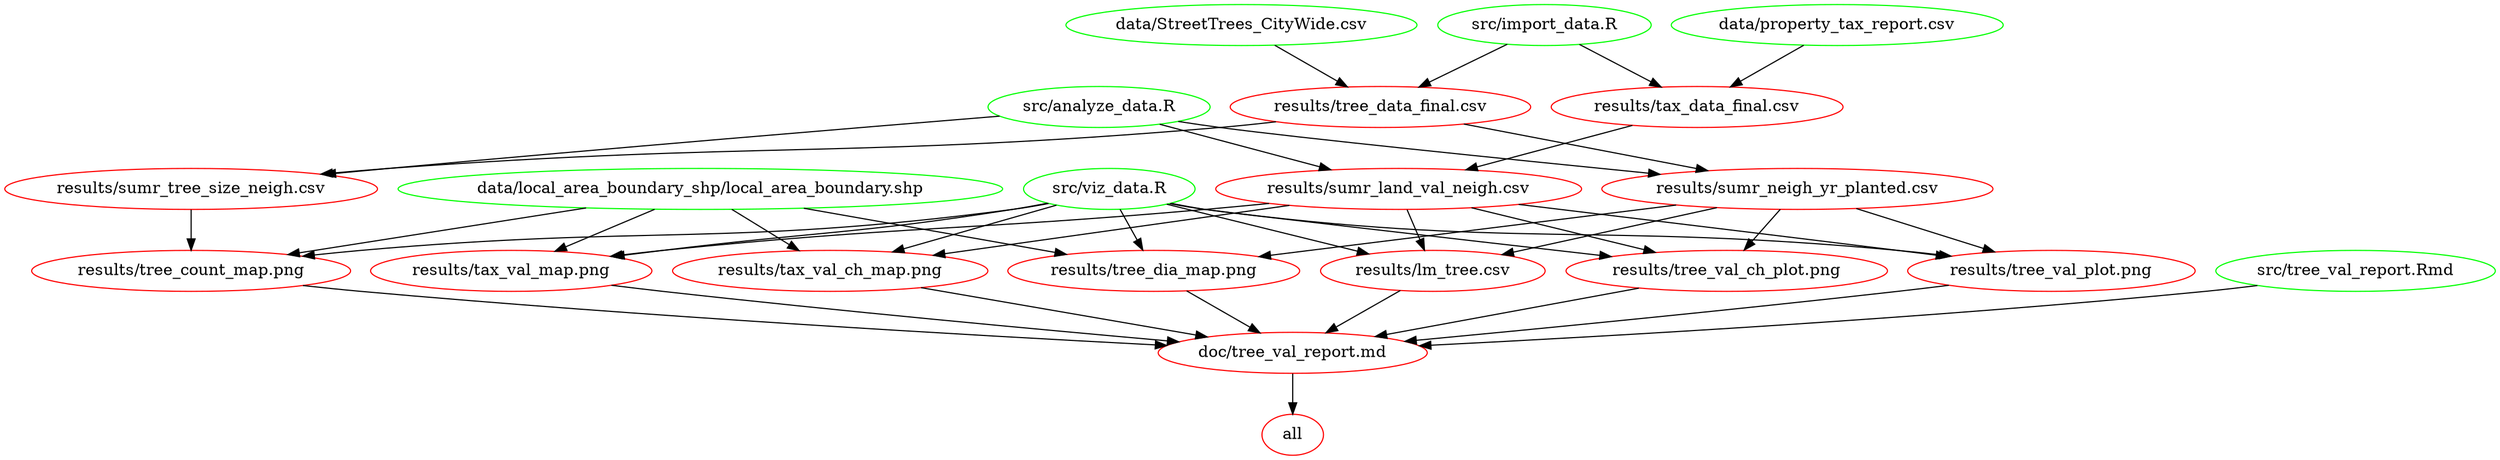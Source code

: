 digraph G {
n2[label="all", color="red"];
n17[label="data/StreetTrees_CityWide.csv", color="green"];
n11[label="data/local_area_boundary_shp/local_area_boundary.shp", color="green"];
n8[label="data/property_tax_report.csv", color="green"];
n3[label="doc/tree_val_report.md", color="red"];
n22[label="results/lm_tree.csv", color="red"];
n6[label="results/sumr_land_val_neigh.csv", color="red"];
n19[label="results/sumr_neigh_yr_planted.csv", color="red"];
n15[label="results/sumr_tree_size_neigh.csv", color="red"];
n7[label="results/tax_data_final.csv", color="red"];
n13[label="results/tax_val_ch_map.png", color="red"];
n5[label="results/tax_val_map.png", color="red"];
n14[label="results/tree_count_map.png", color="red"];
n16[label="results/tree_data_final.csv", color="red"];
n18[label="results/tree_dia_map.png", color="red"];
n20[label="results/tree_val_ch_plot.png", color="red"];
n21[label="results/tree_val_plot.png", color="red"];
n10[label="src/analyze_data.R", color="green"];
n9[label="src/import_data.R", color="green"];
n4[label="src/tree_val_report.Rmd", color="green"];
n12[label="src/viz_data.R", color="green"];
n3 -> n2 ; 
n22 -> n3 ; 
n13 -> n3 ; 
n5 -> n3 ; 
n14 -> n3 ; 
n18 -> n3 ; 
n20 -> n3 ; 
n21 -> n3 ; 
n4 -> n3 ; 
n6 -> n22 ; 
n19 -> n22 ; 
n12 -> n22 ; 
n7 -> n6 ; 
n10 -> n6 ; 
n16 -> n19 ; 
n10 -> n19 ; 
n16 -> n15 ; 
n10 -> n15 ; 
n8 -> n7 ; 
n9 -> n7 ; 
n11 -> n13 ; 
n6 -> n13 ; 
n12 -> n13 ; 
n11 -> n5 ; 
n6 -> n5 ; 
n12 -> n5 ; 
n11 -> n14 ; 
n15 -> n14 ; 
n12 -> n14 ; 
n17 -> n16 ; 
n9 -> n16 ; 
n11 -> n18 ; 
n19 -> n18 ; 
n12 -> n18 ; 
n6 -> n20 ; 
n19 -> n20 ; 
n12 -> n20 ; 
n6 -> n21 ; 
n19 -> n21 ; 
n12 -> n21 ; 
}
